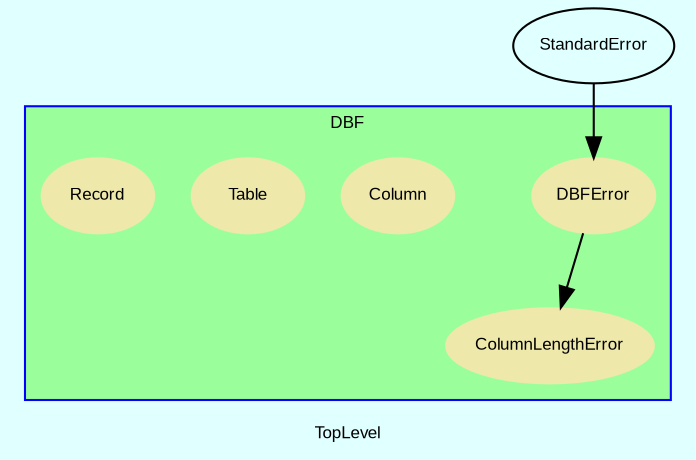 digraph TopLevel {
    compound = true
    bgcolor = lightcyan1
    fontname = Arial
    fontsize = 8
    label = "TopLevel"
    node [
        fontname = Arial,
        fontsize = 8,
        color = black
    ]

    DBF__DBFError -> DBF__ColumnLengthError [

    ]

    StandardError [
        URL = "classes/StandardError.html",
        label = "StandardError"
    ]

    StandardError -> DBF__DBFError [

    ]

    subgraph cluster_DBF {
        fillcolor = palegreen1
        URL = "classes/DBF.html"
        fontname = Arial
        color = blue
        label = "DBF"
        style = filled
        DBF [
            shape = plaintext,
            height = 0.01,
            width = 0.01,
            label = ""
        ]

        DBF__Column [
            fontcolor = black,
            URL = "classes/DBF/Column.html",
            shape = ellipse,
            color = palegoldenrod,
            style = filled,
            label = "Column"
        ]

        DBF__ColumnLengthError [
            fontcolor = black,
            URL = "classes/DBF/ColumnLengthError.html",
            shape = ellipse,
            color = palegoldenrod,
            style = filled,
            label = "ColumnLengthError"
        ]

        DBF__Table [
            fontcolor = black,
            URL = "classes/DBF/Table.html",
            shape = ellipse,
            color = palegoldenrod,
            style = filled,
            label = "Table"
        ]

        DBF__DBFError [
            fontcolor = black,
            URL = "classes/DBF/DBFError.html",
            shape = ellipse,
            color = palegoldenrod,
            style = filled,
            label = "DBFError"
        ]

        DBF__Record [
            fontcolor = black,
            URL = "classes/DBF/Record.html",
            shape = ellipse,
            color = palegoldenrod,
            style = filled,
            label = "Record"
        ]

    }

}

